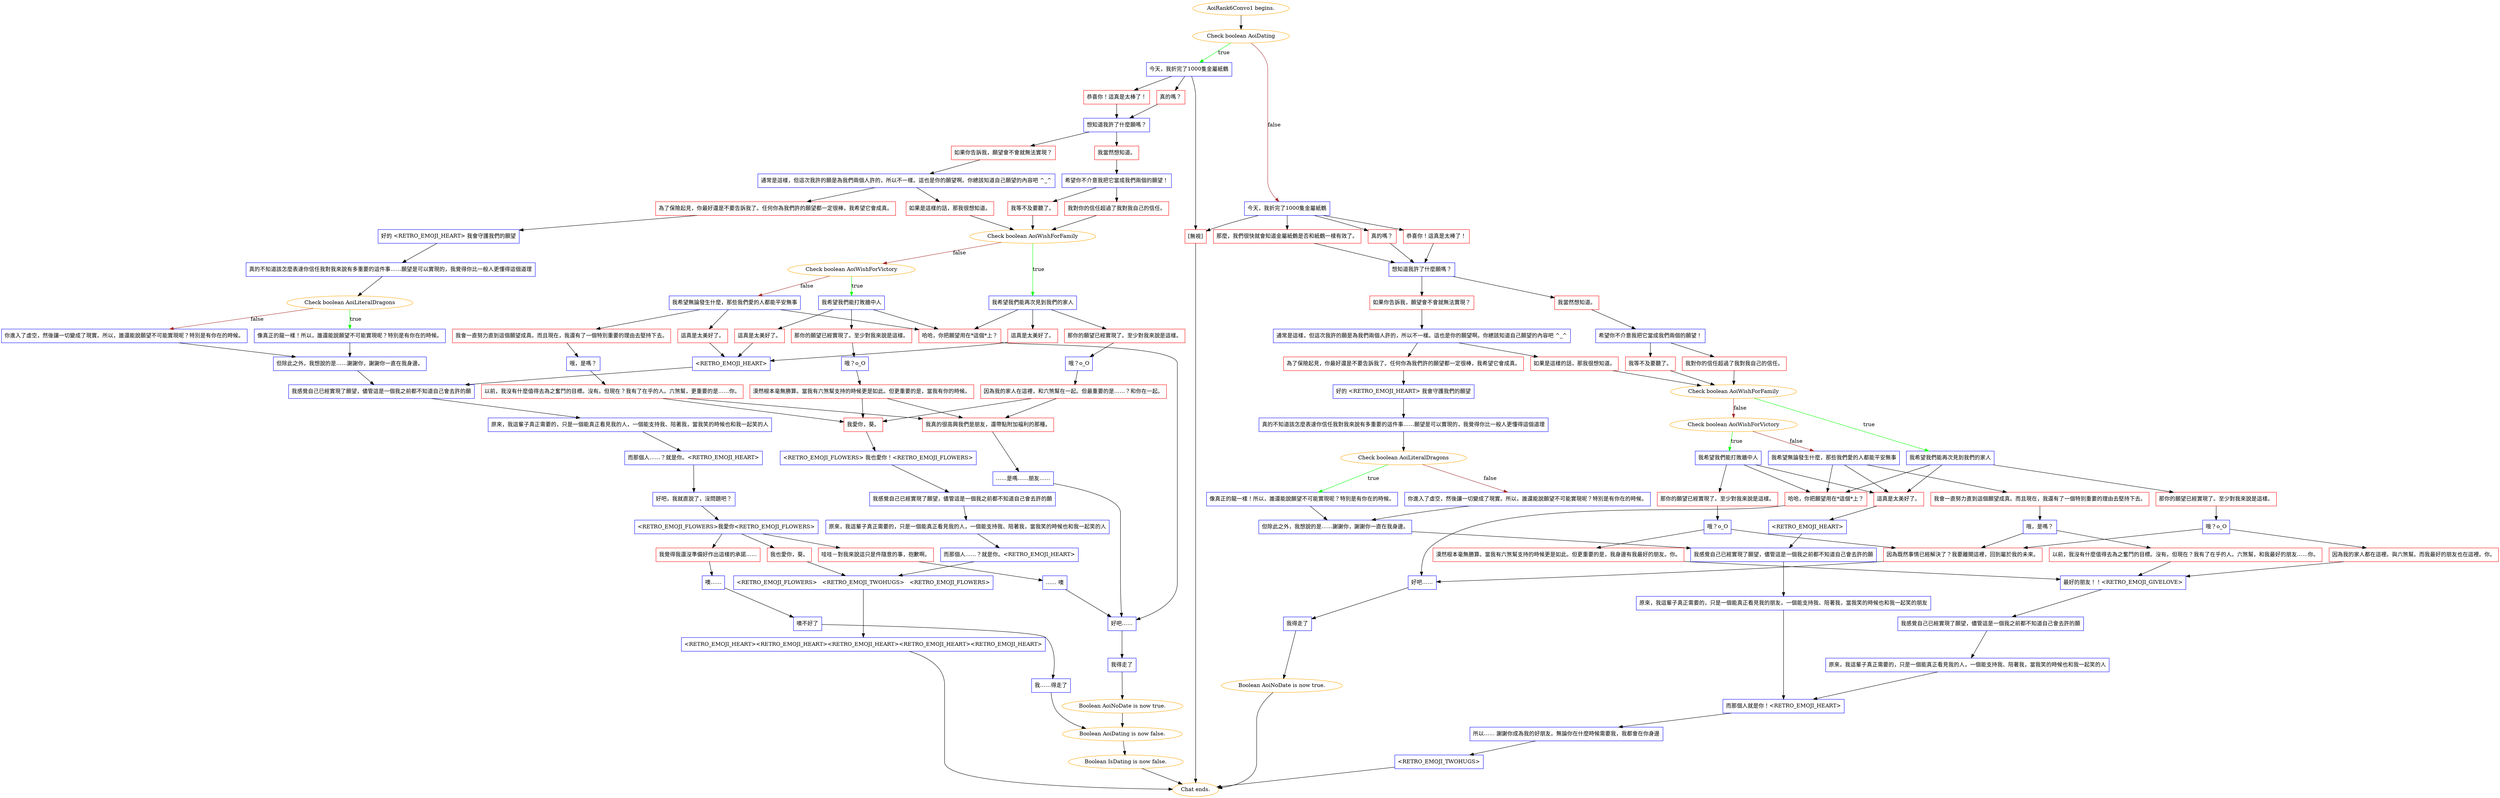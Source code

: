 digraph {
	"AoiRank6Convo1 begins." [color=orange];
		"AoiRank6Convo1 begins." -> j1159499694;
	j1159499694 [label="Check boolean AoiDating",color=orange];
		j1159499694 -> j2043459417 [label=true,color=green];
		j1159499694 -> j1311661691 [label=false,color=brown];
	j2043459417 [label="今天，我折完了1000隻金屬紙鶴",shape=box,color=blue];
		j2043459417 -> j4128133313;
		j2043459417 -> j3971315377;
		j2043459417 -> j1920036745;
	j1311661691 [label="今天，我折完了1000隻金屬紙鶴",shape=box,color=blue];
		j1311661691 -> j3657783611;
		j1311661691 -> j4286019142;
		j1311661691 -> j1461217595;
		j1311661691 -> j1920036745;
	j4128133313 [label="真的嗎？",shape=box,color=red];
		j4128133313 -> j1563714957;
	j3971315377 [label="恭喜你！這真是太棒了！",shape=box,color=red];
		j3971315377 -> j1563714957;
	j1920036745 [label="[無視]",shape=box,color=red];
		j1920036745 -> "Chat ends.";
	j3657783611 [label="那麼，我們很快就會知道金屬紙鶴是否和紙鶴一樣有效了。",shape=box,color=red];
		j3657783611 -> j2031650549;
	j4286019142 [label="真的嗎？",shape=box,color=red];
		j4286019142 -> j2031650549;
	j1461217595 [label="恭喜你！這真是太棒了！",shape=box,color=red];
		j1461217595 -> j2031650549;
	j1563714957 [label="想知道我許了什麼願嗎？",shape=box,color=blue];
		j1563714957 -> j125222141;
		j1563714957 -> j433336043;
	"Chat ends." [color=orange];
	j2031650549 [label="想知道我許了什麼願嗎？",shape=box,color=blue];
		j2031650549 -> j2565792209;
		j2031650549 -> j2598243223;
	j125222141 [label="如果你告訴我，願望會不會就無法實現？",shape=box,color=red];
		j125222141 -> j210319643;
	j433336043 [label="我當然想知道。",shape=box,color=red];
		j433336043 -> j997764248;
	j2565792209 [label="如果你告訴我，願望會不會就無法實現？",shape=box,color=red];
		j2565792209 -> j3065347860;
	j2598243223 [label="我當然想知道。",shape=box,color=red];
		j2598243223 -> j3079110061;
	j210319643 [label="通常是這樣，但這次我許的願是為我們兩個人許的，所以不一樣。這也是你的願望啊。你總該知道自己願望的內容吧 ^_^",shape=box,color=blue];
		j210319643 -> j254167077;
		j210319643 -> j1338308046;
	j997764248 [label="希望你不介意我把它當成我們兩個的願望！",shape=box,color=blue];
		j997764248 -> j4265126215;
		j997764248 -> j2634515938;
	j3065347860 [label="通常是這樣，但這次我許的願是為我們兩個人許的，所以不一樣。這也是你的願望啊。你總該知道自己願望的內容吧 ^_^",shape=box,color=blue];
		j3065347860 -> j211338700;
		j3065347860 -> j1546167599;
	j3079110061 [label="希望你不介意我把它當成我們兩個的願望！",shape=box,color=blue];
		j3079110061 -> j2736671931;
		j3079110061 -> j717675774;
	j254167077 [label="為了保險起見，你最好還是不要告訴我了。任何你為我們許的願望都一定很棒，我希望它會成真。",shape=box,color=red];
		j254167077 -> j3211210735;
	j1338308046 [label="如果是這樣的話，那我很想知道。",shape=box,color=red];
		j1338308046 -> j1731423625;
	j4265126215 [label="我對你的信任超過了我對我自己的信任。",shape=box,color=red];
		j4265126215 -> j1731423625;
	j2634515938 [label="我等不及要聽了。",shape=box,color=red];
		j2634515938 -> j1731423625;
	j211338700 [label="為了保險起見，你最好還是不要告訴我了。任何你為我們許的願望都一定很棒，我希望它會成真。",shape=box,color=red];
		j211338700 -> j3445353571;
	j1546167599 [label="如果是這樣的話，那我很想知道。",shape=box,color=red];
		j1546167599 -> j4261509095;
	j2736671931 [label="我對你的信任超過了我對我自己的信任。",shape=box,color=red];
		j2736671931 -> j4261509095;
	j717675774 [label="我等不及要聽了。",shape=box,color=red];
		j717675774 -> j4261509095;
	j3211210735 [label="好的 <RETRO_EMOJI_HEART> 我會守護我們的願望",shape=box,color=blue];
		j3211210735 -> j849700571;
	j1731423625 [label="Check boolean AoiWishForFamily",color=orange];
		j1731423625 -> j997253969 [label=true,color=green];
		j1731423625 -> j853113975 [label=false,color=brown];
	j3445353571 [label="好的 <RETRO_EMOJI_HEART> 我會守護我們的願望",shape=box,color=blue];
		j3445353571 -> j2001836762;
	j4261509095 [label="Check boolean AoiWishForFamily",color=orange];
		j4261509095 -> j3756122876 [label=true,color=green];
		j4261509095 -> j2512076100 [label=false,color=brown];
	j849700571 [label="真的不知道該怎麼表達你信任我對我來說有多重要的這件事……願望是可以實現的，我覺得你比一般人更懂得這個道理",shape=box,color=blue];
		j849700571 -> j356138990;
	j997253969 [label="我希望我們能再次見到我們的家人",shape=box,color=blue];
		j997253969 -> j1956521775;
		j997253969 -> j3731611493;
		j997253969 -> j89842146;
	j853113975 [label="Check boolean AoiWishForVictory",color=orange];
		j853113975 -> j4281224681 [label=true,color=green];
		j853113975 -> j3719966946 [label=false,color=brown];
	j2001836762 [label="真的不知道該怎麼表達你信任我對我來說有多重要的這件事……願望是可以實現的，我覺得你比一般人更懂得這個道理",shape=box,color=blue];
		j2001836762 -> j1681411811;
	j3756122876 [label="我希望我們能再次見到我們的家人",shape=box,color=blue];
		j3756122876 -> j929540769;
		j3756122876 -> j4173415518;
		j3756122876 -> j3969478990;
	j2512076100 [label="Check boolean AoiWishForVictory",color=orange];
		j2512076100 -> j3736557909 [label=true,color=green];
		j2512076100 -> j3042788507 [label=false,color=brown];
	j356138990 [label="Check boolean AoiLiteralDragons",color=orange];
		j356138990 -> j324633747 [label=true,color=green];
		j356138990 -> j2040074279 [label=false,color=brown];
	j1956521775 [label="那你的願望已經實現了。至少對我來說是這樣。",shape=box,color=red];
		j1956521775 -> j3492770964;
	j3731611493 [label="這真是太美好了。",shape=box,color=red];
		j3731611493 -> j4017917778;
	j89842146 [label="哈哈，你把願望用在*這個*上？",shape=box,color=red];
		j89842146 -> j3248569962;
	j4281224681 [label="我希望我們能打敗牆中人",shape=box,color=blue];
		j4281224681 -> j13623945;
		j4281224681 -> j2979464636;
		j4281224681 -> j89842146;
	j3719966946 [label="我希望無論發生什麼，那些我們愛的人都能平安無事",shape=box,color=blue];
		j3719966946 -> j3280705798;
		j3719966946 -> j2507033963;
		j3719966946 -> j89842146;
	j1681411811 [label="Check boolean AoiLiteralDragons",color=orange];
		j1681411811 -> j3236149837 [label=true,color=green];
		j1681411811 -> j1986950713 [label=false,color=brown];
	j929540769 [label="那你的願望已經實現了。至少對我來說是這樣。",shape=box,color=red];
		j929540769 -> j153877918;
	j4173415518 [label="這真是太美好了。",shape=box,color=red];
		j4173415518 -> j1766049970;
	j3969478990 [label="哈哈，你把願望用在*這個*上？",shape=box,color=red];
		j3969478990 -> j2984202526;
	j3736557909 [label="我希望我們能打敗牆中人",shape=box,color=blue];
		j3736557909 -> j200070060;
		j3736557909 -> j4173415518;
		j3736557909 -> j3969478990;
	j3042788507 [label="我希望無論發生什麼，那些我們愛的人都能平安無事",shape=box,color=blue];
		j3042788507 -> j1191879066;
		j3042788507 -> j4173415518;
		j3042788507 -> j3969478990;
	j324633747 [label="像真正的龍一樣！所以，誰還能說願望不可能實現呢？特別是有你在的時候。",shape=box,color=blue];
		j324633747 -> j3648181299;
	j2040074279 [label="你進入了虛空，然後讓一切變成了現實。所以，誰還能說願望不可能實現呢？特別是有你在的時候。",shape=box,color=blue];
		j2040074279 -> j3648181299;
	j3492770964 [label="哦？o_O",shape=box,color=blue];
		j3492770964 -> j4234152251;
	j4017917778 [label="<RETRO_EMOJI_HEART>",shape=box,color=blue];
		j4017917778 -> j3295595189;
	j3248569962 [label="好吧……",shape=box,color=blue];
		j3248569962 -> j2434059989;
	j13623945 [label="那你的願望已經實現了。至少對我來說是這樣。",shape=box,color=red];
		j13623945 -> j2690292506;
	j2979464636 [label="這真是太美好了。",shape=box,color=red];
		j2979464636 -> j4017917778;
	j3280705798 [label="我會一直努力直到這個願望成真。而且現在，我還有了一個特別重要的理由去堅持下去。",shape=box,color=red];
		j3280705798 -> j3991146296;
	j2507033963 [label="這真是太美好了。",shape=box,color=red];
		j2507033963 -> j4017917778;
	j3236149837 [label="像真正的龍一樣！所以，誰還能說願望不可能實現呢？特別是有你在的時候。",shape=box,color=blue];
		j3236149837 -> j2867962295;
	j1986950713 [label="你進入了虛空，然後讓一切變成了現實。所以，誰還能說願望不可能實現呢？特別是有你在的時候。",shape=box,color=blue];
		j1986950713 -> j2867962295;
	j153877918 [label="哦？o_O",shape=box,color=blue];
		j153877918 -> j1131547943;
		j153877918 -> j2327303762;
	j1766049970 [label="<RETRO_EMOJI_HEART>",shape=box,color=blue];
		j1766049970 -> j70606855;
	j2984202526 [label="好吧……",shape=box,color=blue];
		j2984202526 -> j2357789285;
	j200070060 [label="那你的願望已經實現了。至少對我來說是這樣。",shape=box,color=red];
		j200070060 -> j166356690;
	j1191879066 [label="我會一直努力直到這個願望成真。而且現在，我還有了一個特別重要的理由去堅持下去。",shape=box,color=red];
		j1191879066 -> j1622365692;
	j3648181299 [label="但除此之外，我想說的是……謝謝你，謝謝你一直在我身邊。",shape=box,color=blue];
		j3648181299 -> j3295595189;
	j4234152251 [label="因為我的家人在這裡，和六煞幫在一起。但最重要的是……？和你在一起。",shape=box,color=red];
		j4234152251 -> j425610491;
		j4234152251 -> j2959737166;
	j3295595189 [label="我感覺自己已經實現了願望，儘管這是一個我之前都不知道自己會去許的願",shape=box,color=blue];
		j3295595189 -> j1913106857;
	j2434059989 [label="我得走了",shape=box,color=blue];
		j2434059989 -> j1862123684;
	j2690292506 [label="哦？o_O",shape=box,color=blue];
		j2690292506 -> j3122376291;
	j3991146296 [label="哦，是嗎？",shape=box,color=blue];
		j3991146296 -> j3449580905;
	j2867962295 [label="但除此之外，我想說的是……謝謝你，謝謝你一直在我身邊。",shape=box,color=blue];
		j2867962295 -> j70606855;
	j1131547943 [label="因為我的家人都在這裡。與六煞幫。而我最好的朋友也在這裡。你。",shape=box,color=red];
		j1131547943 -> j4225949418;
	j2327303762 [label="因為既然事情已經解決了？我要離開這裡，回到屬於我的未來。",shape=box,color=red];
		j2327303762 -> j2984202526;
	j70606855 [label="我感覺自己已經實現了願望，儘管這是一個我之前都不知道自己會去許的願",shape=box,color=blue];
		j70606855 -> j1399870588;
	j2357789285 [label="我得走了",shape=box,color=blue];
		j2357789285 -> j4121660697;
	j166356690 [label="哦？o_O",shape=box,color=blue];
		j166356690 -> j870264188;
		j166356690 -> j2327303762;
	j1622365692 [label="哦，是嗎？",shape=box,color=blue];
		j1622365692 -> j2101874925;
		j1622365692 -> j2327303762;
	j425610491 [label="我愛你，葵。",shape=box,color=red];
		j425610491 -> j3881423855;
	j2959737166 [label="我真的很高興我們是朋友，還帶點附加福利的那種。",shape=box,color=red];
		j2959737166 -> j2647006126;
	j1913106857 [label="原來，我這輩子真正需要的，只是一個能真正看見我的人，一個能支持我、陪著我，當我笑的時候也和我一起笑的人",shape=box,color=blue];
		j1913106857 -> j1774565817;
	j1862123684 [label="Boolean AoiNoDate is now true.",color=orange];
		j1862123684 -> j269073143;
	j3122376291 [label="漠然根本毫無勝算。當我有六煞幫支持的時候更是如此。但更重要的是，當我有你的時候。",shape=box,color=red];
		j3122376291 -> j425610491;
		j3122376291 -> j2959737166;
	j3449580905 [label="以前，我沒有什麼值得去為之奮鬥的目標。沒有。但現在？我有了在乎的人。六煞幫，更重要的是……你。",shape=box,color=red];
		j3449580905 -> j425610491;
		j3449580905 -> j2959737166;
	j4225949418 [label="最好的朋友！！<RETRO_EMOJI_GIVELOVE>",shape=box,color=blue];
		j4225949418 -> j2589504215;
	j1399870588 [label="原來，我這輩子真正需要的，只是一個能真正看見我的朋友，一個能支持我、陪著我，當我笑的時候也和我一起笑的朋友",shape=box,color=blue];
		j1399870588 -> j2602852168;
	j4121660697 [label="Boolean AoiNoDate is now true.",color=orange];
		j4121660697 -> "Chat ends.";
	j870264188 [label="漠然根本毫無勝算。當我有六煞幫支持的時候更是如此。但更重要的是，我身邊有我最好的朋友。你。",shape=box,color=red];
		j870264188 -> j4225949418;
	j2101874925 [label="以前，我沒有什麼值得去為之奮鬥的目標。沒有。但現在？我有了在乎的人。六煞幫，和我最好的朋友……你。",shape=box,color=red];
		j2101874925 -> j4225949418;
	j3881423855 [label="<RETRO_EMOJI_FLOWERS> 我也愛你！<RETRO_EMOJI_FLOWERS>",shape=box,color=blue];
		j3881423855 -> j726370214;
	j2647006126 [label="……是嗎……朋友……",shape=box,color=blue];
		j2647006126 -> j3248569962;
	j1774565817 [label="而那個人……？就是你。<RETRO_EMOJI_HEART>",shape=box,color=blue];
		j1774565817 -> j858903329;
	j269073143 [label="Boolean AoiDating is now false.",color=orange];
		j269073143 -> j1242024027;
	j2589504215 [label="我感覺自己已經實現了願望，儘管這是一個我之前都不知道自己會去許的願",shape=box,color=blue];
		j2589504215 -> j3919273225;
	j2602852168 [label="而那個人就是你！<RETRO_EMOJI_HEART>",shape=box,color=blue];
		j2602852168 -> j2847952604;
	j726370214 [label="我感覺自己已經實現了願望，儘管這是一個我之前都不知道自己會去許的願",shape=box,color=blue];
		j726370214 -> j476196688;
	j858903329 [label="好吧，我就直說了，沒問題吧？",shape=box,color=blue];
		j858903329 -> j3007609899;
	j1242024027 [label="Boolean IsDating is now false.",color=orange];
		j1242024027 -> "Chat ends.";
	j3919273225 [label="原來，我這輩子真正需要的，只是一個能真正看見我的人，一個能支持我、陪著我，當我笑的時候也和我一起笑的人",shape=box,color=blue];
		j3919273225 -> j2602852168;
	j2847952604 [label="所以…… 謝謝你成為我的好朋友。無論你在什麼時候需要我，我都會在你身邊",shape=box,color=blue];
		j2847952604 -> j1368099438;
	j476196688 [label="原來，我這輩子真正需要的，只是一個能真正看見我的人，一個能支持我、陪著我，當我笑的時候也和我一起笑的人",shape=box,color=blue];
		j476196688 -> j2062426264;
	j3007609899 [label="<RETRO_EMOJI_FLOWERS>我愛你<RETRO_EMOJI_FLOWERS>",shape=box,color=blue];
		j3007609899 -> j275984545;
		j3007609899 -> j1593276091;
		j3007609899 -> j1531684965;
	j1368099438 [label="<RETRO_EMOJI_TWOHUGS>",shape=box,color=blue];
		j1368099438 -> "Chat ends.";
	j2062426264 [label="而那個人……？就是你。<RETRO_EMOJI_HEART>",shape=box,color=blue];
		j2062426264 -> j348520668;
	j275984545 [label="我也愛你，葵。",shape=box,color=red];
		j275984545 -> j348520668;
	j1593276091 [label="我覺得我還沒準備好作出這樣的承諾……",shape=box,color=red];
		j1593276091 -> j3045504948;
	j1531684965 [label="哇哇－對我來說這只是件隨意的事，抱歉啊。",shape=box,color=red];
		j1531684965 -> j1965813005;
	j348520668 [label="<RETRO_EMOJI_FLOWERS>   <RETRO_EMOJI_TWOHUGS>   <RETRO_EMOJI_FLOWERS>",shape=box,color=blue];
		j348520668 -> j1982409654;
	j3045504948 [label="噢……",shape=box,color=blue];
		j3045504948 -> j3190054877;
	j1965813005 [label="…… 噢",shape=box,color=blue];
		j1965813005 -> j3248569962;
	j1982409654 [label="<RETRO_EMOJI_HEART><RETRO_EMOJI_HEART><RETRO_EMOJI_HEART><RETRO_EMOJI_HEART><RETRO_EMOJI_HEART>",shape=box,color=blue];
		j1982409654 -> "Chat ends.";
	j3190054877 [label="噢不好了",shape=box,color=blue];
		j3190054877 -> j1221309175;
	j1221309175 [label="我……得走了",shape=box,color=blue];
		j1221309175 -> j269073143;
}